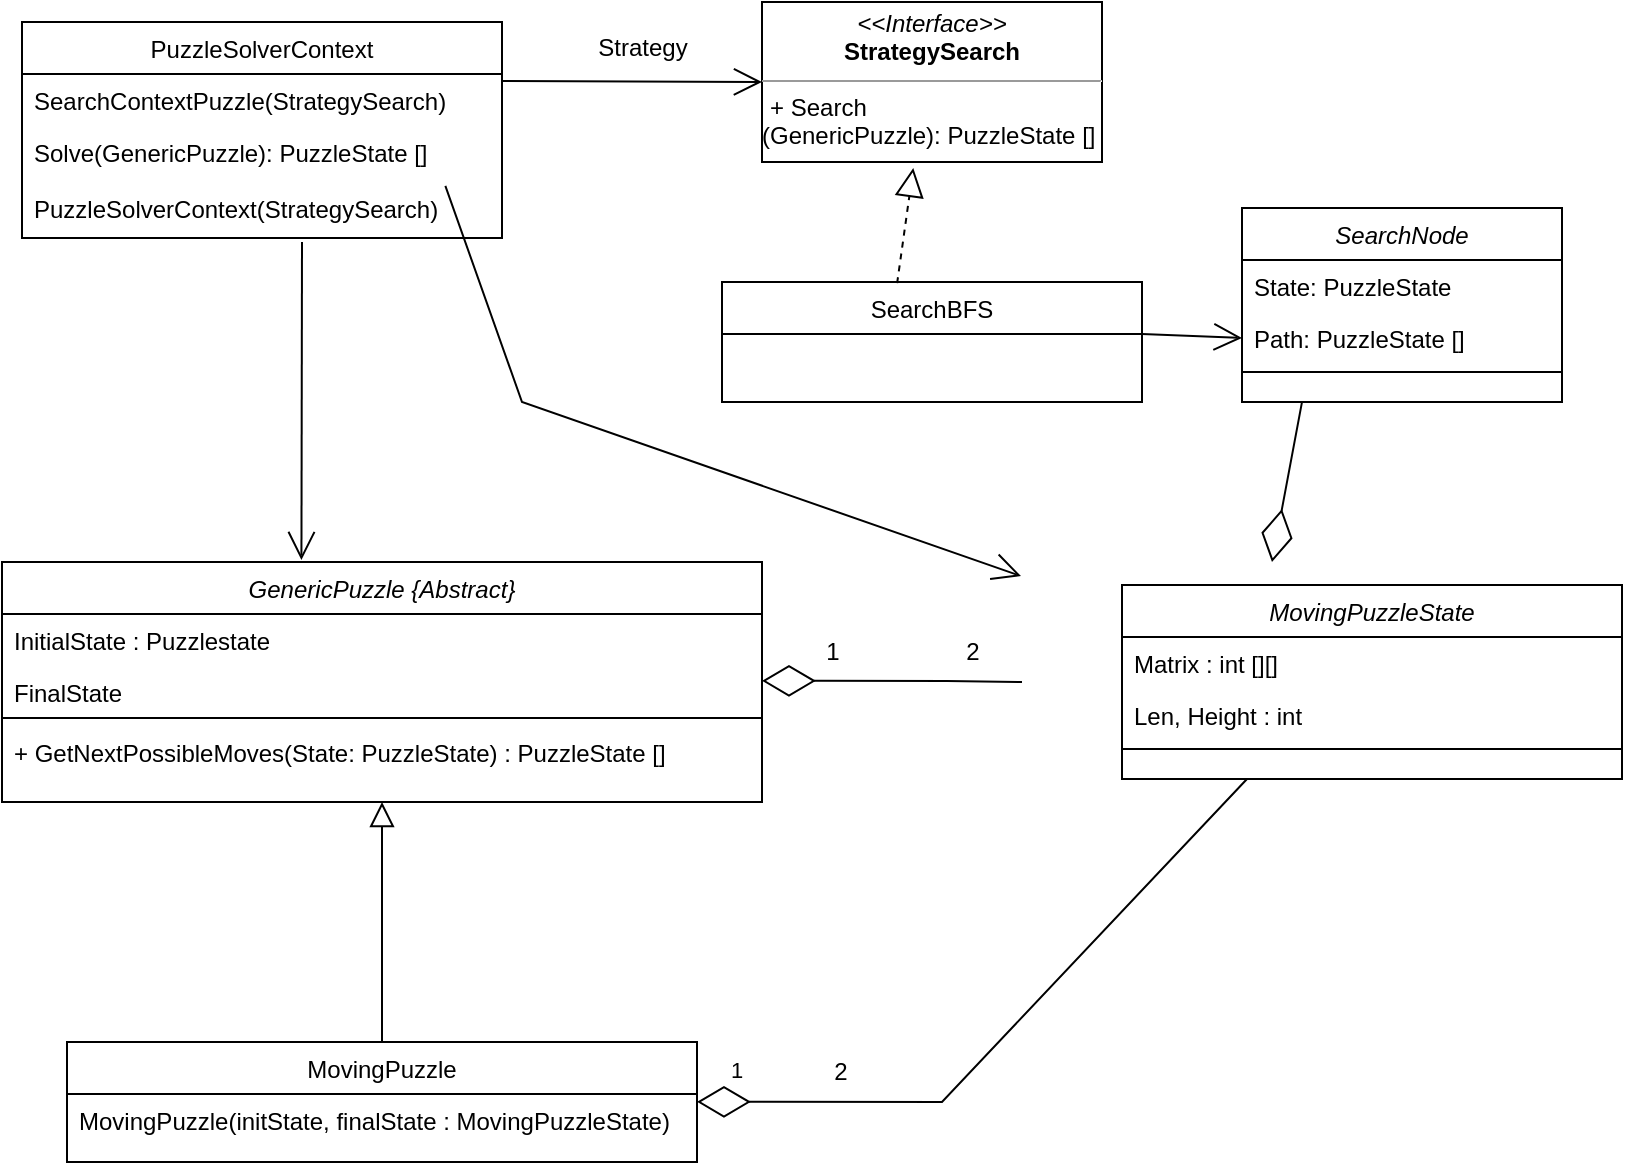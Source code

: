 <mxfile version="22.1.16" type="github">
  <diagram id="C5RBs43oDa-KdzZeNtuy" name="Page-1">
    <mxGraphModel dx="1434" dy="772" grid="1" gridSize="10" guides="1" tooltips="1" connect="1" arrows="1" fold="1" page="1" pageScale="1" pageWidth="827" pageHeight="1169" math="0" shadow="0">
      <root>
        <mxCell id="WIyWlLk6GJQsqaUBKTNV-0" />
        <mxCell id="WIyWlLk6GJQsqaUBKTNV-1" parent="WIyWlLk6GJQsqaUBKTNV-0" />
        <mxCell id="zkfFHV4jXpPFQw0GAbJ--0" value="GenericPuzzle {Abstract}" style="swimlane;fontStyle=2;align=center;verticalAlign=top;childLayout=stackLayout;horizontal=1;startSize=26;horizontalStack=0;resizeParent=1;resizeLast=0;collapsible=1;marginBottom=0;rounded=0;shadow=0;strokeWidth=1;" parent="WIyWlLk6GJQsqaUBKTNV-1" vertex="1">
          <mxGeometry x="10" y="350" width="380" height="120" as="geometry">
            <mxRectangle x="230" y="140" width="160" height="26" as="alternateBounds" />
          </mxGeometry>
        </mxCell>
        <mxCell id="zkfFHV4jXpPFQw0GAbJ--1" value="InitialState : Puzzlestate" style="text;align=left;verticalAlign=top;spacingLeft=4;spacingRight=4;overflow=hidden;rotatable=0;points=[[0,0.5],[1,0.5]];portConstraint=eastwest;" parent="zkfFHV4jXpPFQw0GAbJ--0" vertex="1">
          <mxGeometry y="26" width="380" height="26" as="geometry" />
        </mxCell>
        <mxCell id="zkfFHV4jXpPFQw0GAbJ--3" value="FinalState" style="text;align=left;verticalAlign=top;spacingLeft=4;spacingRight=4;overflow=hidden;rotatable=0;points=[[0,0.5],[1,0.5]];portConstraint=eastwest;rounded=0;shadow=0;html=0;" parent="zkfFHV4jXpPFQw0GAbJ--0" vertex="1">
          <mxGeometry y="52" width="380" height="22" as="geometry" />
        </mxCell>
        <mxCell id="zkfFHV4jXpPFQw0GAbJ--4" value="" style="line;html=1;strokeWidth=1;align=left;verticalAlign=middle;spacingTop=-1;spacingLeft=3;spacingRight=3;rotatable=0;labelPosition=right;points=[];portConstraint=eastwest;" parent="zkfFHV4jXpPFQw0GAbJ--0" vertex="1">
          <mxGeometry y="74" width="380" height="8" as="geometry" />
        </mxCell>
        <mxCell id="zkfFHV4jXpPFQw0GAbJ--5" value="+ GetNextPossibleMoves(State: PuzzleState) : PuzzleState []" style="text;align=left;verticalAlign=top;spacingLeft=4;spacingRight=4;overflow=hidden;rotatable=0;points=[[0,0.5],[1,0.5]];portConstraint=eastwest;" parent="zkfFHV4jXpPFQw0GAbJ--0" vertex="1">
          <mxGeometry y="82" width="380" height="26" as="geometry" />
        </mxCell>
        <mxCell id="zkfFHV4jXpPFQw0GAbJ--6" value="MovingPuzzle" style="swimlane;fontStyle=0;align=center;verticalAlign=top;childLayout=stackLayout;horizontal=1;startSize=26;horizontalStack=0;resizeParent=1;resizeLast=0;collapsible=1;marginBottom=0;rounded=0;shadow=0;strokeWidth=1;" parent="WIyWlLk6GJQsqaUBKTNV-1" vertex="1">
          <mxGeometry x="42.5" y="590" width="315" height="60" as="geometry">
            <mxRectangle x="130" y="380" width="160" height="26" as="alternateBounds" />
          </mxGeometry>
        </mxCell>
        <mxCell id="wIOgjrZpqisoDG6oiC3L-19" value="MovingPuzzle(initState, finalState : MovingPuzzleState)" style="text;align=left;verticalAlign=top;spacingLeft=4;spacingRight=4;overflow=hidden;rotatable=0;points=[[0,0.5],[1,0.5]];portConstraint=eastwest;" parent="zkfFHV4jXpPFQw0GAbJ--6" vertex="1">
          <mxGeometry y="26" width="315" height="26" as="geometry" />
        </mxCell>
        <mxCell id="zkfFHV4jXpPFQw0GAbJ--12" value="" style="endArrow=block;endSize=10;endFill=0;shadow=0;strokeWidth=1;rounded=0;edgeStyle=elbowEdgeStyle;elbow=vertical;" parent="WIyWlLk6GJQsqaUBKTNV-1" source="zkfFHV4jXpPFQw0GAbJ--6" target="zkfFHV4jXpPFQw0GAbJ--0" edge="1">
          <mxGeometry width="160" relative="1" as="geometry">
            <mxPoint x="200" y="433" as="sourcePoint" />
            <mxPoint x="200" y="433" as="targetPoint" />
          </mxGeometry>
        </mxCell>
        <mxCell id="wIOgjrZpqisoDG6oiC3L-8" value="2" style="text;html=1;align=center;verticalAlign=middle;resizable=0;points=[];autosize=1;strokeColor=none;fillColor=none;" parent="WIyWlLk6GJQsqaUBKTNV-1" vertex="1">
          <mxGeometry x="480" y="380" width="30" height="30" as="geometry" />
        </mxCell>
        <mxCell id="wIOgjrZpqisoDG6oiC3L-10" value="MovingPuzzleState" style="swimlane;fontStyle=2;align=center;verticalAlign=top;childLayout=stackLayout;horizontal=1;startSize=26;horizontalStack=0;resizeParent=1;resizeLast=0;collapsible=1;marginBottom=0;rounded=0;shadow=0;strokeWidth=1;" parent="WIyWlLk6GJQsqaUBKTNV-1" vertex="1">
          <mxGeometry x="570" y="361.5" width="250" height="97" as="geometry">
            <mxRectangle x="230" y="140" width="160" height="26" as="alternateBounds" />
          </mxGeometry>
        </mxCell>
        <mxCell id="wIOgjrZpqisoDG6oiC3L-11" value="Matrix : int [][]" style="text;align=left;verticalAlign=top;spacingLeft=4;spacingRight=4;overflow=hidden;rotatable=0;points=[[0,0.5],[1,0.5]];portConstraint=eastwest;" parent="wIOgjrZpqisoDG6oiC3L-10" vertex="1">
          <mxGeometry y="26" width="250" height="26" as="geometry" />
        </mxCell>
        <mxCell id="wIOgjrZpqisoDG6oiC3L-12" value="Len, Height : int" style="text;align=left;verticalAlign=top;spacingLeft=4;spacingRight=4;overflow=hidden;rotatable=0;points=[[0,0.5],[1,0.5]];portConstraint=eastwest;rounded=0;shadow=0;html=0;" parent="wIOgjrZpqisoDG6oiC3L-10" vertex="1">
          <mxGeometry y="52" width="250" height="26" as="geometry" />
        </mxCell>
        <mxCell id="wIOgjrZpqisoDG6oiC3L-14" value="" style="line;html=1;strokeWidth=1;align=left;verticalAlign=middle;spacingTop=-1;spacingLeft=3;spacingRight=3;rotatable=0;labelPosition=right;points=[];portConstraint=eastwest;" parent="wIOgjrZpqisoDG6oiC3L-10" vertex="1">
          <mxGeometry y="78" width="250" height="8" as="geometry" />
        </mxCell>
        <mxCell id="wIOgjrZpqisoDG6oiC3L-20" value="" style="endArrow=diamondThin;endFill=0;endSize=24;html=1;rounded=0;entryX=0.993;entryY=0.064;entryDx=0;entryDy=0;entryPerimeter=0;exitX=0.25;exitY=1;exitDx=0;exitDy=0;" parent="WIyWlLk6GJQsqaUBKTNV-1" edge="1" source="wIOgjrZpqisoDG6oiC3L-10">
          <mxGeometry width="160" relative="1" as="geometry">
            <mxPoint x="434" y="619.5" as="sourcePoint" />
            <mxPoint x="357.5" y="619.908" as="targetPoint" />
            <Array as="points">
              <mxPoint x="480" y="620" />
            </Array>
          </mxGeometry>
        </mxCell>
        <mxCell id="wIOgjrZpqisoDG6oiC3L-22" value="1" style="edgeLabel;html=1;align=center;verticalAlign=middle;resizable=0;points=[];" parent="WIyWlLk6GJQsqaUBKTNV-1" vertex="1" connectable="0">
          <mxGeometry x="357.499" y="394.996" as="geometry">
            <mxPoint x="19" y="209" as="offset" />
          </mxGeometry>
        </mxCell>
        <mxCell id="wIOgjrZpqisoDG6oiC3L-23" value="2" style="text;html=1;align=center;verticalAlign=middle;resizable=0;points=[];autosize=1;strokeColor=none;fillColor=none;" parent="WIyWlLk6GJQsqaUBKTNV-1" vertex="1">
          <mxGeometry x="414" y="590" width="30" height="30" as="geometry" />
        </mxCell>
        <mxCell id="wIOgjrZpqisoDG6oiC3L-27" value="&lt;p style=&quot;margin:0px;margin-top:4px;text-align:center;&quot;&gt;&lt;i&gt;&amp;lt;&amp;lt;Interface&amp;gt;&amp;gt;&lt;/i&gt;&lt;br&gt;&lt;b style=&quot;border-color: var(--border-color);&quot;&gt;StrategySearch&lt;/b&gt;&lt;/p&gt;&lt;hr size=&quot;1&quot;&gt;&lt;p style=&quot;margin:0px;margin-left:4px;&quot;&gt;+ Search&lt;br&gt;&lt;/p&gt;(GenericPuzzle): PuzzleState []" style="verticalAlign=top;align=left;overflow=fill;fontSize=12;fontFamily=Helvetica;html=1;whiteSpace=wrap;" parent="WIyWlLk6GJQsqaUBKTNV-1" vertex="1">
          <mxGeometry x="390" y="70" width="170" height="80" as="geometry" />
        </mxCell>
        <mxCell id="wIOgjrZpqisoDG6oiC3L-30" value="PuzzleSolverContext" style="swimlane;fontStyle=0;align=center;verticalAlign=top;childLayout=stackLayout;horizontal=1;startSize=26;horizontalStack=0;resizeParent=1;resizeLast=0;collapsible=1;marginBottom=0;rounded=0;shadow=0;strokeWidth=1;" parent="WIyWlLk6GJQsqaUBKTNV-1" vertex="1">
          <mxGeometry x="20" y="80" width="240" height="108" as="geometry">
            <mxRectangle x="130" y="380" width="160" height="26" as="alternateBounds" />
          </mxGeometry>
        </mxCell>
        <mxCell id="rwKVRyHrvHB_Xu5Hl6QK-1" value="SearchContextPuzzle(StrategySearch)" style="text;align=left;verticalAlign=top;spacingLeft=4;spacingRight=4;overflow=hidden;rotatable=0;points=[[0,0.5],[1,0.5]];portConstraint=eastwest;" parent="wIOgjrZpqisoDG6oiC3L-30" vertex="1">
          <mxGeometry y="26" width="240" height="26" as="geometry" />
        </mxCell>
        <mxCell id="wIOgjrZpqisoDG6oiC3L-31" value="Solve(GenericPuzzle): PuzzleState []" style="text;align=left;verticalAlign=top;spacingLeft=4;spacingRight=4;overflow=hidden;rotatable=0;points=[[0,0.5],[1,0.5]];portConstraint=eastwest;" parent="wIOgjrZpqisoDG6oiC3L-30" vertex="1">
          <mxGeometry y="52" width="240" height="28" as="geometry" />
        </mxCell>
        <mxCell id="rwKVRyHrvHB_Xu5Hl6QK-2" value="PuzzleSolverContext(StrategySearch)" style="text;align=left;verticalAlign=top;spacingLeft=4;spacingRight=4;overflow=hidden;rotatable=0;points=[[0,0.5],[1,0.5]];portConstraint=eastwest;" parent="wIOgjrZpqisoDG6oiC3L-30" vertex="1">
          <mxGeometry y="80" width="240" height="28" as="geometry" />
        </mxCell>
        <mxCell id="wIOgjrZpqisoDG6oiC3L-32" value="" style="endArrow=open;endFill=1;endSize=12;html=1;rounded=0;" parent="WIyWlLk6GJQsqaUBKTNV-1" edge="1">
          <mxGeometry width="160" relative="1" as="geometry">
            <mxPoint x="260" y="109.5" as="sourcePoint" />
            <mxPoint x="390" y="110" as="targetPoint" />
          </mxGeometry>
        </mxCell>
        <mxCell id="wIOgjrZpqisoDG6oiC3L-33" value="Strategy" style="text;html=1;align=center;verticalAlign=middle;resizable=0;points=[];autosize=1;strokeColor=none;fillColor=none;" parent="WIyWlLk6GJQsqaUBKTNV-1" vertex="1">
          <mxGeometry x="295" y="78" width="70" height="30" as="geometry" />
        </mxCell>
        <mxCell id="wIOgjrZpqisoDG6oiC3L-34" value="SearchBFS" style="swimlane;fontStyle=0;align=center;verticalAlign=top;childLayout=stackLayout;horizontal=1;startSize=26;horizontalStack=0;resizeParent=1;resizeLast=0;collapsible=1;marginBottom=0;rounded=0;shadow=0;strokeWidth=1;" parent="WIyWlLk6GJQsqaUBKTNV-1" vertex="1">
          <mxGeometry x="370" y="210" width="210" height="60" as="geometry">
            <mxRectangle x="130" y="380" width="160" height="26" as="alternateBounds" />
          </mxGeometry>
        </mxCell>
        <mxCell id="wIOgjrZpqisoDG6oiC3L-36" value="" style="endArrow=block;dashed=1;endFill=0;endSize=12;html=1;rounded=0;entryX=0.445;entryY=1.038;entryDx=0;entryDy=0;entryPerimeter=0;exitX=0.417;exitY=0.01;exitDx=0;exitDy=0;exitPerimeter=0;" parent="WIyWlLk6GJQsqaUBKTNV-1" source="wIOgjrZpqisoDG6oiC3L-34" target="wIOgjrZpqisoDG6oiC3L-27" edge="1">
          <mxGeometry width="160" relative="1" as="geometry">
            <mxPoint x="290" y="250" as="sourcePoint" />
            <mxPoint x="450" y="250" as="targetPoint" />
          </mxGeometry>
        </mxCell>
        <mxCell id="wIOgjrZpqisoDG6oiC3L-38" value="" style="endArrow=open;endFill=1;endSize=12;html=1;rounded=0;entryX=0.394;entryY=-0.008;entryDx=0;entryDy=0;entryPerimeter=0;" parent="WIyWlLk6GJQsqaUBKTNV-1" target="zkfFHV4jXpPFQw0GAbJ--0" edge="1">
          <mxGeometry width="160" relative="1" as="geometry">
            <mxPoint x="160" y="190" as="sourcePoint" />
            <mxPoint x="250" y="200" as="targetPoint" />
          </mxGeometry>
        </mxCell>
        <mxCell id="wIOgjrZpqisoDG6oiC3L-39" value="" style="endArrow=open;endFill=1;endSize=12;html=1;rounded=0;entryX=-0.002;entryY=0.088;entryDx=0;entryDy=0;entryPerimeter=0;exitX=0.882;exitY=1.07;exitDx=0;exitDy=0;exitPerimeter=0;" parent="WIyWlLk6GJQsqaUBKTNV-1" source="wIOgjrZpqisoDG6oiC3L-31" edge="1">
          <mxGeometry width="160" relative="1" as="geometry">
            <mxPoint x="220" y="140" as="sourcePoint" />
            <mxPoint x="519.5" y="357.04" as="targetPoint" />
            <Array as="points">
              <mxPoint x="270" y="270" />
            </Array>
          </mxGeometry>
        </mxCell>
        <mxCell id="wIOgjrZpqisoDG6oiC3L-40" value="" style="endArrow=diamondThin;endFill=0;endSize=24;html=1;rounded=0;entryX=0.993;entryY=0.064;entryDx=0;entryDy=0;entryPerimeter=0;exitX=0;exitY=0.75;exitDx=0;exitDy=0;" parent="WIyWlLk6GJQsqaUBKTNV-1" edge="1">
          <mxGeometry width="160" relative="1" as="geometry">
            <mxPoint x="520" y="410" as="sourcePoint" />
            <mxPoint x="390" y="409.408" as="targetPoint" />
            <Array as="points">
              <mxPoint x="482.5" y="409.5" />
            </Array>
          </mxGeometry>
        </mxCell>
        <mxCell id="wIOgjrZpqisoDG6oiC3L-41" value="1" style="text;html=1;align=center;verticalAlign=middle;resizable=0;points=[];autosize=1;strokeColor=none;fillColor=none;" parent="WIyWlLk6GJQsqaUBKTNV-1" vertex="1">
          <mxGeometry x="410" y="380" width="30" height="30" as="geometry" />
        </mxCell>
        <mxCell id="rwKVRyHrvHB_Xu5Hl6QK-3" value="SearchNode" style="swimlane;fontStyle=2;align=center;verticalAlign=top;childLayout=stackLayout;horizontal=1;startSize=26;horizontalStack=0;resizeParent=1;resizeLast=0;collapsible=1;marginBottom=0;rounded=0;shadow=0;strokeWidth=1;" parent="WIyWlLk6GJQsqaUBKTNV-1" vertex="1">
          <mxGeometry x="630" y="173" width="160" height="97" as="geometry">
            <mxRectangle x="230" y="140" width="160" height="26" as="alternateBounds" />
          </mxGeometry>
        </mxCell>
        <mxCell id="rwKVRyHrvHB_Xu5Hl6QK-4" value="State: PuzzleState" style="text;align=left;verticalAlign=top;spacingLeft=4;spacingRight=4;overflow=hidden;rotatable=0;points=[[0,0.5],[1,0.5]];portConstraint=eastwest;" parent="rwKVRyHrvHB_Xu5Hl6QK-3" vertex="1">
          <mxGeometry y="26" width="160" height="26" as="geometry" />
        </mxCell>
        <mxCell id="rwKVRyHrvHB_Xu5Hl6QK-5" value="Path: PuzzleState []" style="text;align=left;verticalAlign=top;spacingLeft=4;spacingRight=4;overflow=hidden;rotatable=0;points=[[0,0.5],[1,0.5]];portConstraint=eastwest;rounded=0;shadow=0;html=0;" parent="rwKVRyHrvHB_Xu5Hl6QK-3" vertex="1">
          <mxGeometry y="52" width="160" height="26" as="geometry" />
        </mxCell>
        <mxCell id="rwKVRyHrvHB_Xu5Hl6QK-6" value="" style="line;html=1;strokeWidth=1;align=left;verticalAlign=middle;spacingTop=-1;spacingLeft=3;spacingRight=3;rotatable=0;labelPosition=right;points=[];portConstraint=eastwest;" parent="rwKVRyHrvHB_Xu5Hl6QK-3" vertex="1">
          <mxGeometry y="78" width="160" height="8" as="geometry" />
        </mxCell>
        <mxCell id="rwKVRyHrvHB_Xu5Hl6QK-7" value="" style="endArrow=open;endFill=1;endSize=12;html=1;rounded=0;entryX=0;entryY=0.5;entryDx=0;entryDy=0;" parent="WIyWlLk6GJQsqaUBKTNV-1" target="rwKVRyHrvHB_Xu5Hl6QK-5" edge="1">
          <mxGeometry width="160" relative="1" as="geometry">
            <mxPoint x="580" y="236" as="sourcePoint" />
            <mxPoint x="580" y="395" as="targetPoint" />
          </mxGeometry>
        </mxCell>
        <mxCell id="rwKVRyHrvHB_Xu5Hl6QK-8" value="" style="endArrow=diamondThin;endFill=0;endSize=24;html=1;rounded=0;entryX=0.5;entryY=0;entryDx=0;entryDy=0;" parent="WIyWlLk6GJQsqaUBKTNV-1" edge="1">
          <mxGeometry width="160" relative="1" as="geometry">
            <mxPoint x="660" y="270" as="sourcePoint" />
            <mxPoint x="645" y="350" as="targetPoint" />
            <Array as="points" />
          </mxGeometry>
        </mxCell>
      </root>
    </mxGraphModel>
  </diagram>
</mxfile>
